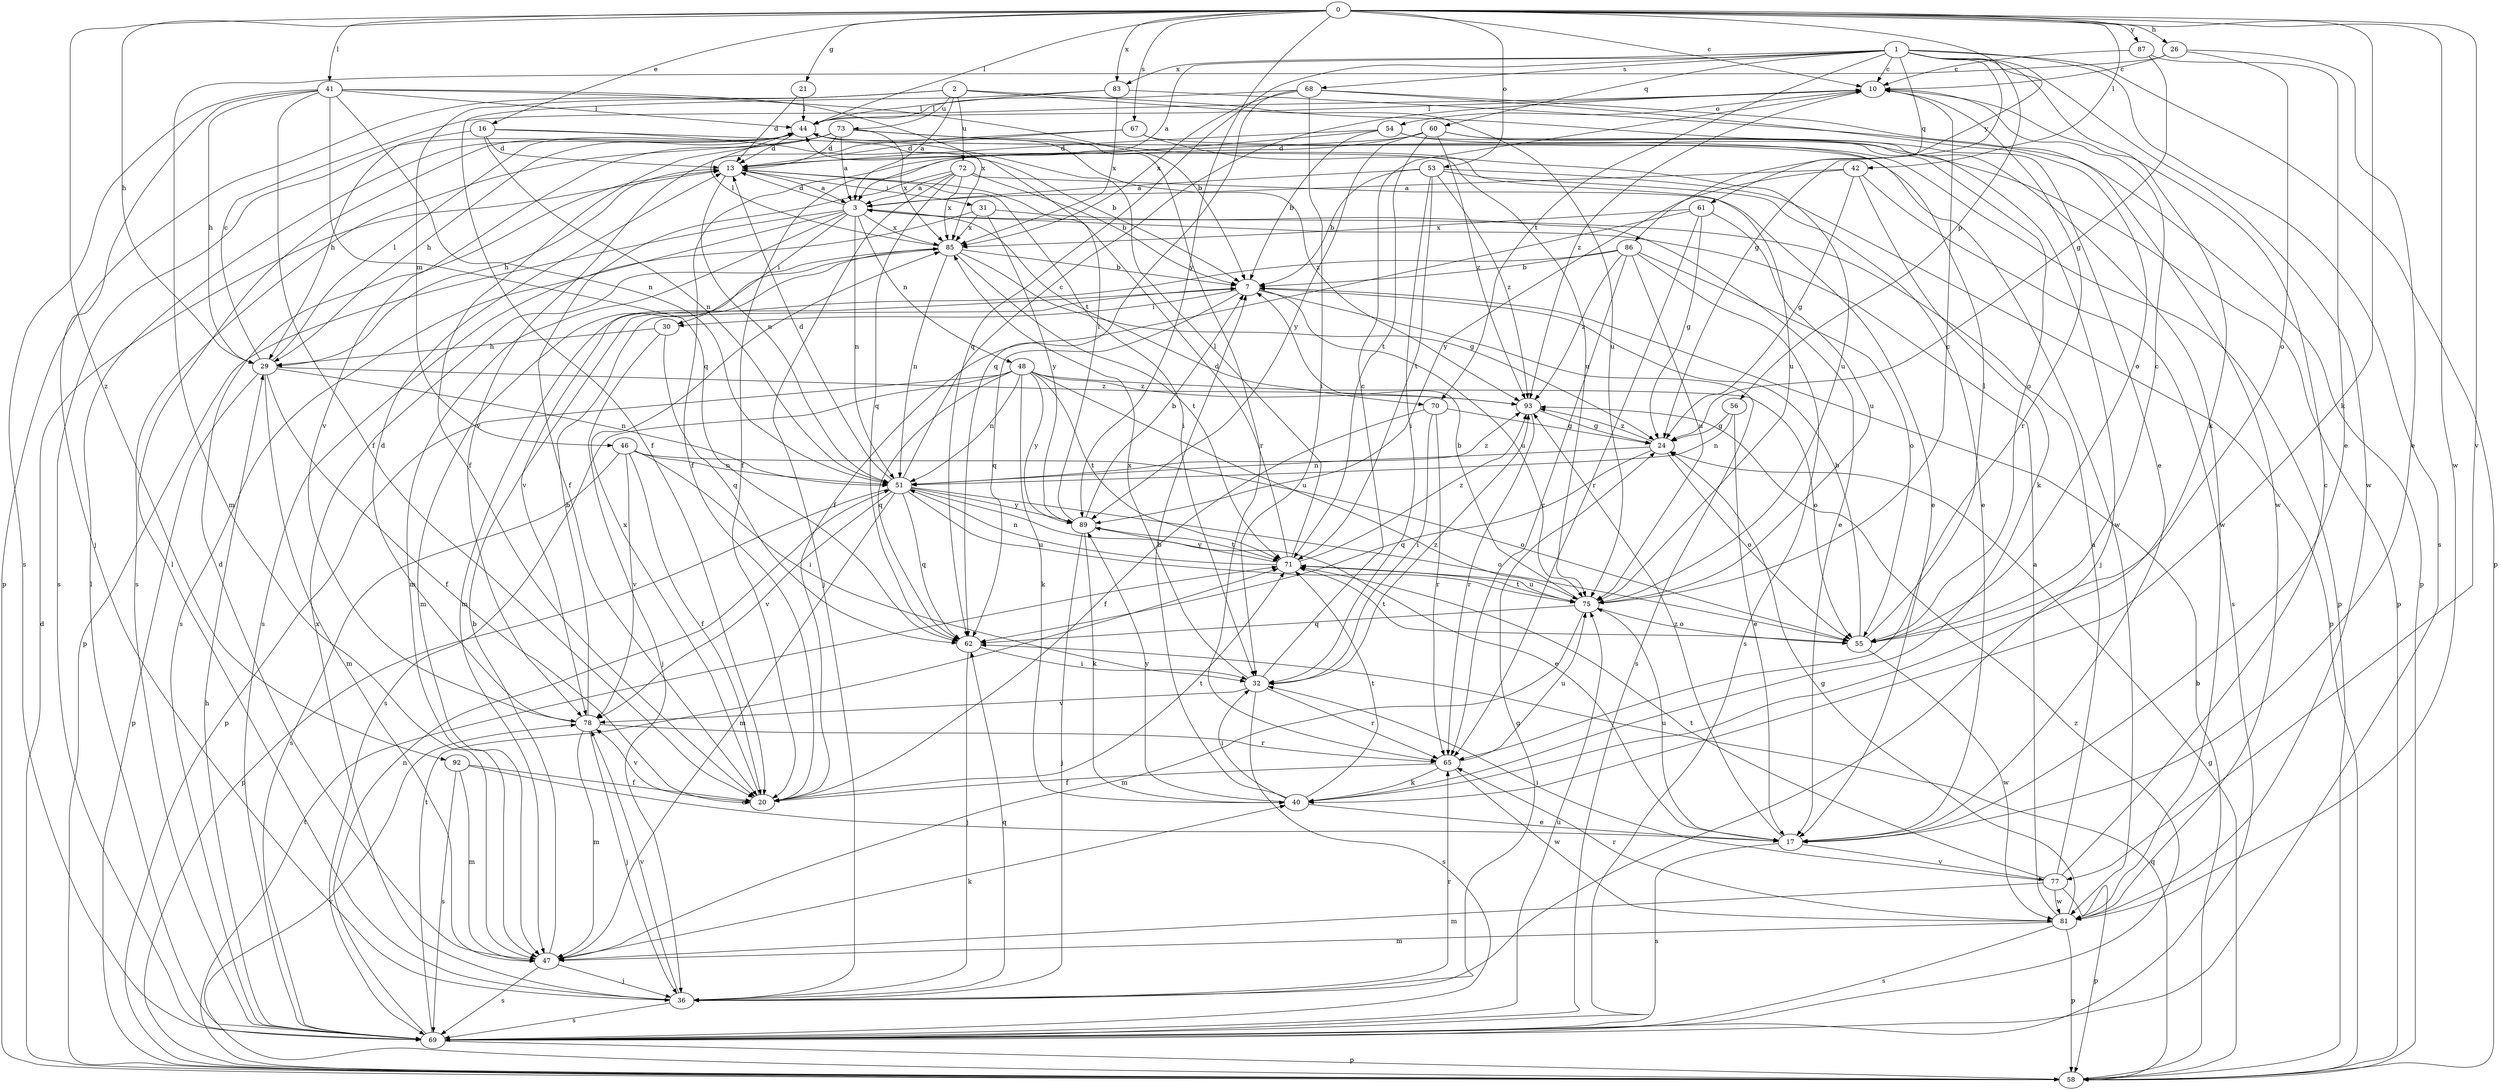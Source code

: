 strict digraph  {
0;
1;
2;
3;
7;
10;
13;
16;
17;
20;
21;
24;
26;
29;
30;
31;
32;
36;
40;
41;
42;
44;
46;
47;
48;
51;
53;
54;
55;
56;
58;
60;
61;
62;
65;
67;
68;
69;
70;
71;
72;
73;
75;
77;
78;
81;
83;
85;
86;
87;
89;
92;
93;
0 -> 10  [label=c];
0 -> 16  [label=e];
0 -> 21  [label=g];
0 -> 26  [label=h];
0 -> 29  [label=h];
0 -> 40  [label=k];
0 -> 41  [label=l];
0 -> 42  [label=l];
0 -> 44  [label=l];
0 -> 53  [label=o];
0 -> 67  [label=s];
0 -> 77  [label=v];
0 -> 81  [label=w];
0 -> 83  [label=x];
0 -> 86  [label=y];
0 -> 87  [label=y];
0 -> 89  [label=y];
0 -> 92  [label=z];
1 -> 3  [label=a];
1 -> 10  [label=c];
1 -> 24  [label=g];
1 -> 40  [label=k];
1 -> 56  [label=p];
1 -> 58  [label=p];
1 -> 60  [label=q];
1 -> 61  [label=q];
1 -> 62  [label=q];
1 -> 68  [label=s];
1 -> 69  [label=s];
1 -> 70  [label=t];
1 -> 81  [label=w];
1 -> 83  [label=x];
2 -> 3  [label=a];
2 -> 17  [label=e];
2 -> 46  [label=m];
2 -> 58  [label=p];
2 -> 72  [label=u];
2 -> 73  [label=u];
2 -> 75  [label=u];
3 -> 13  [label=d];
3 -> 30  [label=i];
3 -> 47  [label=m];
3 -> 48  [label=n];
3 -> 51  [label=n];
3 -> 58  [label=p];
3 -> 69  [label=s];
3 -> 70  [label=t];
3 -> 85  [label=x];
7 -> 30  [label=i];
7 -> 62  [label=q];
7 -> 69  [label=s];
7 -> 75  [label=u];
10 -> 44  [label=l];
10 -> 54  [label=o];
10 -> 65  [label=r];
10 -> 93  [label=z];
13 -> 3  [label=a];
13 -> 29  [label=h];
13 -> 31  [label=i];
13 -> 32  [label=i];
13 -> 51  [label=n];
16 -> 7  [label=b];
16 -> 13  [label=d];
16 -> 29  [label=h];
16 -> 51  [label=n];
16 -> 75  [label=u];
17 -> 69  [label=s];
17 -> 75  [label=u];
17 -> 77  [label=v];
17 -> 93  [label=z];
20 -> 71  [label=t];
20 -> 78  [label=v];
20 -> 85  [label=x];
21 -> 13  [label=d];
21 -> 44  [label=l];
24 -> 51  [label=n];
24 -> 55  [label=o];
24 -> 62  [label=q];
24 -> 93  [label=z];
26 -> 10  [label=c];
26 -> 17  [label=e];
26 -> 47  [label=m];
26 -> 55  [label=o];
29 -> 10  [label=c];
29 -> 20  [label=f];
29 -> 44  [label=l];
29 -> 47  [label=m];
29 -> 51  [label=n];
29 -> 58  [label=p];
29 -> 93  [label=z];
30 -> 29  [label=h];
30 -> 36  [label=j];
30 -> 62  [label=q];
31 -> 17  [label=e];
31 -> 69  [label=s];
31 -> 85  [label=x];
31 -> 89  [label=y];
32 -> 10  [label=c];
32 -> 65  [label=r];
32 -> 69  [label=s];
32 -> 78  [label=v];
32 -> 85  [label=x];
32 -> 93  [label=z];
36 -> 24  [label=g];
36 -> 44  [label=l];
36 -> 62  [label=q];
36 -> 65  [label=r];
36 -> 69  [label=s];
36 -> 78  [label=v];
36 -> 85  [label=x];
40 -> 7  [label=b];
40 -> 17  [label=e];
40 -> 32  [label=i];
40 -> 71  [label=t];
40 -> 89  [label=y];
41 -> 7  [label=b];
41 -> 20  [label=f];
41 -> 29  [label=h];
41 -> 36  [label=j];
41 -> 44  [label=l];
41 -> 51  [label=n];
41 -> 62  [label=q];
41 -> 69  [label=s];
41 -> 85  [label=x];
42 -> 3  [label=a];
42 -> 24  [label=g];
42 -> 40  [label=k];
42 -> 69  [label=s];
42 -> 89  [label=y];
44 -> 13  [label=d];
44 -> 29  [label=h];
44 -> 69  [label=s];
44 -> 81  [label=w];
44 -> 93  [label=z];
46 -> 20  [label=f];
46 -> 32  [label=i];
46 -> 51  [label=n];
46 -> 55  [label=o];
46 -> 69  [label=s];
46 -> 78  [label=v];
47 -> 7  [label=b];
47 -> 13  [label=d];
47 -> 36  [label=j];
47 -> 40  [label=k];
47 -> 69  [label=s];
48 -> 40  [label=k];
48 -> 51  [label=n];
48 -> 55  [label=o];
48 -> 58  [label=p];
48 -> 62  [label=q];
48 -> 69  [label=s];
48 -> 71  [label=t];
48 -> 75  [label=u];
48 -> 89  [label=y];
48 -> 93  [label=z];
51 -> 10  [label=c];
51 -> 13  [label=d];
51 -> 17  [label=e];
51 -> 47  [label=m];
51 -> 55  [label=o];
51 -> 58  [label=p];
51 -> 62  [label=q];
51 -> 75  [label=u];
51 -> 78  [label=v];
51 -> 89  [label=y];
51 -> 93  [label=z];
53 -> 3  [label=a];
53 -> 7  [label=b];
53 -> 17  [label=e];
53 -> 32  [label=i];
53 -> 58  [label=p];
53 -> 71  [label=t];
53 -> 93  [label=z];
54 -> 7  [label=b];
54 -> 13  [label=d];
54 -> 20  [label=f];
54 -> 55  [label=o];
54 -> 58  [label=p];
55 -> 7  [label=b];
55 -> 10  [label=c];
55 -> 44  [label=l];
55 -> 71  [label=t];
55 -> 81  [label=w];
56 -> 17  [label=e];
56 -> 24  [label=g];
56 -> 51  [label=n];
58 -> 7  [label=b];
58 -> 13  [label=d];
58 -> 24  [label=g];
58 -> 62  [label=q];
58 -> 71  [label=t];
58 -> 78  [label=v];
60 -> 13  [label=d];
60 -> 20  [label=f];
60 -> 36  [label=j];
60 -> 71  [label=t];
60 -> 81  [label=w];
60 -> 89  [label=y];
60 -> 93  [label=z];
61 -> 20  [label=f];
61 -> 24  [label=g];
61 -> 65  [label=r];
61 -> 75  [label=u];
61 -> 85  [label=x];
62 -> 32  [label=i];
62 -> 36  [label=j];
65 -> 20  [label=f];
65 -> 40  [label=k];
65 -> 75  [label=u];
65 -> 81  [label=w];
67 -> 13  [label=d];
67 -> 58  [label=p];
67 -> 75  [label=u];
67 -> 78  [label=v];
68 -> 32  [label=i];
68 -> 44  [label=l];
68 -> 55  [label=o];
68 -> 62  [label=q];
68 -> 81  [label=w];
68 -> 85  [label=x];
69 -> 29  [label=h];
69 -> 44  [label=l];
69 -> 51  [label=n];
69 -> 58  [label=p];
69 -> 71  [label=t];
69 -> 75  [label=u];
69 -> 93  [label=z];
70 -> 20  [label=f];
70 -> 24  [label=g];
70 -> 32  [label=i];
70 -> 65  [label=r];
71 -> 13  [label=d];
71 -> 44  [label=l];
71 -> 51  [label=n];
71 -> 75  [label=u];
71 -> 89  [label=y];
71 -> 93  [label=z];
72 -> 3  [label=a];
72 -> 7  [label=b];
72 -> 17  [label=e];
72 -> 20  [label=f];
72 -> 36  [label=j];
72 -> 62  [label=q];
72 -> 85  [label=x];
73 -> 3  [label=a];
73 -> 13  [label=d];
73 -> 20  [label=f];
73 -> 65  [label=r];
73 -> 69  [label=s];
73 -> 75  [label=u];
73 -> 78  [label=v];
73 -> 85  [label=x];
75 -> 7  [label=b];
75 -> 10  [label=c];
75 -> 47  [label=m];
75 -> 55  [label=o];
75 -> 62  [label=q];
75 -> 71  [label=t];
77 -> 3  [label=a];
77 -> 10  [label=c];
77 -> 32  [label=i];
77 -> 47  [label=m];
77 -> 58  [label=p];
77 -> 71  [label=t];
77 -> 81  [label=w];
78 -> 7  [label=b];
78 -> 13  [label=d];
78 -> 36  [label=j];
78 -> 47  [label=m];
78 -> 65  [label=r];
81 -> 3  [label=a];
81 -> 24  [label=g];
81 -> 47  [label=m];
81 -> 58  [label=p];
81 -> 65  [label=r];
81 -> 69  [label=s];
83 -> 20  [label=f];
83 -> 44  [label=l];
83 -> 58  [label=p];
83 -> 85  [label=x];
85 -> 7  [label=b];
85 -> 24  [label=g];
85 -> 44  [label=l];
85 -> 47  [label=m];
85 -> 51  [label=n];
85 -> 71  [label=t];
85 -> 78  [label=v];
86 -> 7  [label=b];
86 -> 47  [label=m];
86 -> 55  [label=o];
86 -> 65  [label=r];
86 -> 69  [label=s];
86 -> 75  [label=u];
86 -> 93  [label=z];
87 -> 10  [label=c];
87 -> 17  [label=e];
87 -> 24  [label=g];
89 -> 7  [label=b];
89 -> 36  [label=j];
89 -> 40  [label=k];
89 -> 44  [label=l];
89 -> 71  [label=t];
92 -> 17  [label=e];
92 -> 20  [label=f];
92 -> 47  [label=m];
92 -> 69  [label=s];
93 -> 24  [label=g];
93 -> 65  [label=r];
}
